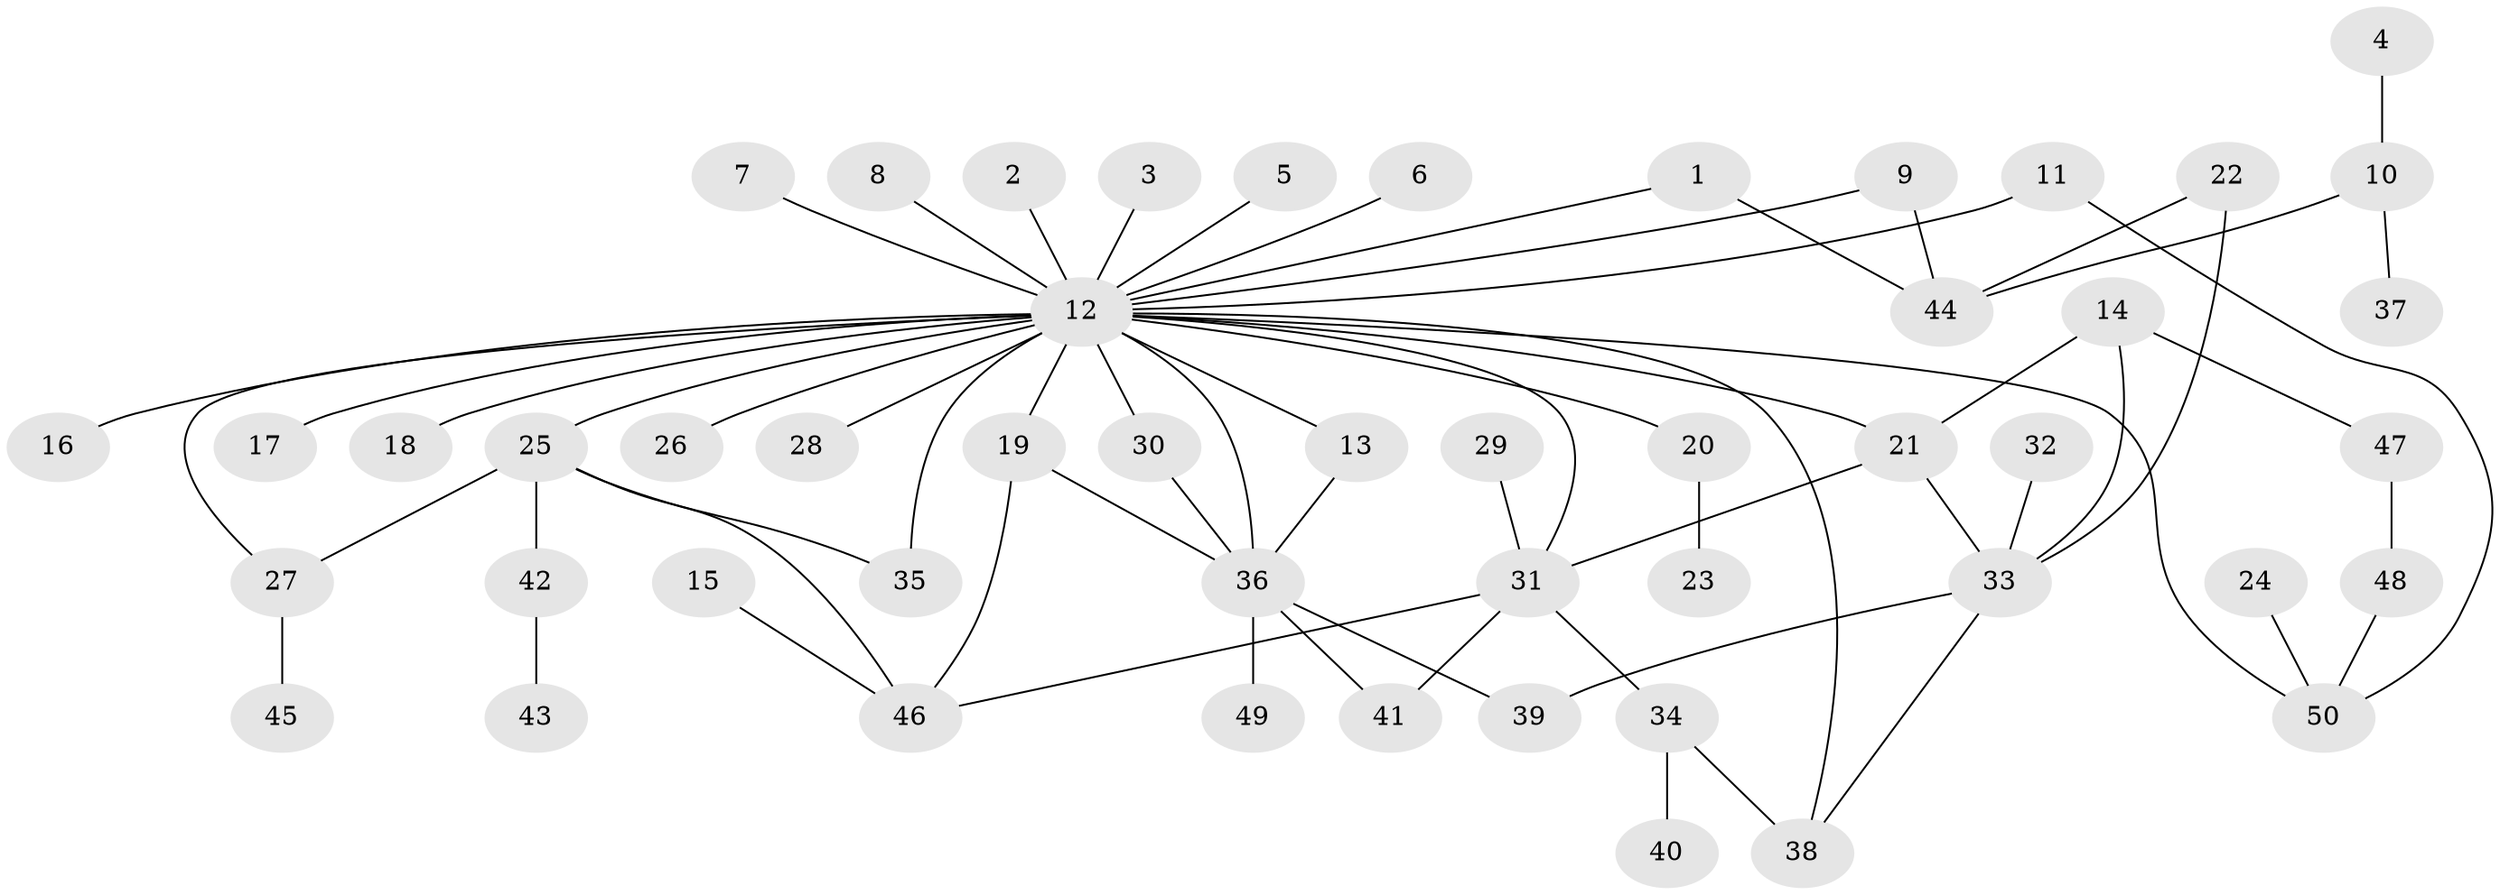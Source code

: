 // original degree distribution, {2: 0.18, 31: 0.01, 7: 0.01, 1: 0.56, 3: 0.06, 5: 0.08, 4: 0.06, 6: 0.02, 8: 0.01, 10: 0.01}
// Generated by graph-tools (version 1.1) at 2025/01/03/09/25 03:01:52]
// undirected, 50 vertices, 66 edges
graph export_dot {
graph [start="1"]
  node [color=gray90,style=filled];
  1;
  2;
  3;
  4;
  5;
  6;
  7;
  8;
  9;
  10;
  11;
  12;
  13;
  14;
  15;
  16;
  17;
  18;
  19;
  20;
  21;
  22;
  23;
  24;
  25;
  26;
  27;
  28;
  29;
  30;
  31;
  32;
  33;
  34;
  35;
  36;
  37;
  38;
  39;
  40;
  41;
  42;
  43;
  44;
  45;
  46;
  47;
  48;
  49;
  50;
  1 -- 12 [weight=1.0];
  1 -- 44 [weight=1.0];
  2 -- 12 [weight=1.0];
  3 -- 12 [weight=1.0];
  4 -- 10 [weight=1.0];
  5 -- 12 [weight=1.0];
  6 -- 12 [weight=1.0];
  7 -- 12 [weight=1.0];
  8 -- 12 [weight=1.0];
  9 -- 12 [weight=1.0];
  9 -- 44 [weight=1.0];
  10 -- 37 [weight=1.0];
  10 -- 44 [weight=1.0];
  11 -- 12 [weight=1.0];
  11 -- 50 [weight=1.0];
  12 -- 13 [weight=1.0];
  12 -- 16 [weight=1.0];
  12 -- 17 [weight=1.0];
  12 -- 18 [weight=1.0];
  12 -- 19 [weight=2.0];
  12 -- 20 [weight=1.0];
  12 -- 21 [weight=1.0];
  12 -- 25 [weight=2.0];
  12 -- 26 [weight=1.0];
  12 -- 27 [weight=1.0];
  12 -- 28 [weight=1.0];
  12 -- 30 [weight=1.0];
  12 -- 31 [weight=1.0];
  12 -- 35 [weight=1.0];
  12 -- 36 [weight=1.0];
  12 -- 38 [weight=1.0];
  12 -- 50 [weight=1.0];
  13 -- 36 [weight=1.0];
  14 -- 21 [weight=1.0];
  14 -- 33 [weight=1.0];
  14 -- 47 [weight=1.0];
  15 -- 46 [weight=1.0];
  19 -- 36 [weight=1.0];
  19 -- 46 [weight=1.0];
  20 -- 23 [weight=1.0];
  21 -- 31 [weight=1.0];
  21 -- 33 [weight=1.0];
  22 -- 33 [weight=1.0];
  22 -- 44 [weight=1.0];
  24 -- 50 [weight=1.0];
  25 -- 27 [weight=1.0];
  25 -- 35 [weight=1.0];
  25 -- 42 [weight=1.0];
  25 -- 46 [weight=1.0];
  27 -- 45 [weight=1.0];
  29 -- 31 [weight=1.0];
  30 -- 36 [weight=1.0];
  31 -- 34 [weight=1.0];
  31 -- 41 [weight=1.0];
  31 -- 46 [weight=1.0];
  32 -- 33 [weight=1.0];
  33 -- 38 [weight=1.0];
  33 -- 39 [weight=1.0];
  34 -- 38 [weight=1.0];
  34 -- 40 [weight=1.0];
  36 -- 39 [weight=1.0];
  36 -- 41 [weight=1.0];
  36 -- 49 [weight=1.0];
  42 -- 43 [weight=1.0];
  47 -- 48 [weight=1.0];
  48 -- 50 [weight=1.0];
}
